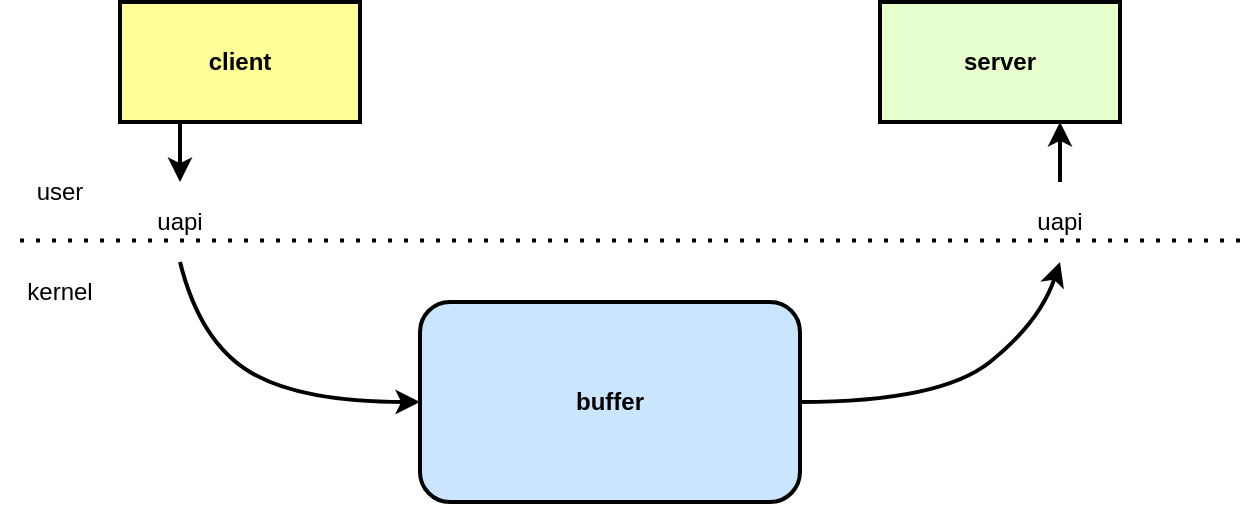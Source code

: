 <mxfile>
    <diagram id="98JbW9dDMgCvxVaC80aP" name="第 1 页">
        <mxGraphModel dx="1192" dy="623" grid="1" gridSize="10" guides="1" tooltips="1" connect="1" arrows="1" fold="1" page="1" pageScale="1" pageWidth="827" pageHeight="1169" math="0" shadow="0">
            <root>
                <mxCell id="0"/>
                <mxCell id="1" parent="0"/>
                <mxCell id="2" value="buffer" style="rounded=1;whiteSpace=wrap;html=1;strokeWidth=2;fontStyle=1;fillColor=#CCE5FF;" parent="1" vertex="1">
                    <mxGeometry x="240" y="260" width="190" height="100" as="geometry"/>
                </mxCell>
                <mxCell id="3" value="" style="endArrow=none;dashed=1;html=1;dashPattern=1 3;strokeWidth=2;" parent="1" edge="1">
                    <mxGeometry width="50" height="50" relative="1" as="geometry">
                        <mxPoint x="40" y="229.31" as="sourcePoint"/>
                        <mxPoint x="650" y="229.31" as="targetPoint"/>
                    </mxGeometry>
                </mxCell>
                <mxCell id="4" value="client" style="rounded=0;whiteSpace=wrap;html=1;strokeWidth=2;fontStyle=1;fillColor=#FFFF99;" parent="1" vertex="1">
                    <mxGeometry x="90" y="110" width="120" height="60" as="geometry"/>
                </mxCell>
                <mxCell id="5" value="server" style="rounded=0;whiteSpace=wrap;html=1;strokeWidth=2;fontStyle=1;fillColor=#E6FFCC;" parent="1" vertex="1">
                    <mxGeometry x="470" y="110" width="120" height="60" as="geometry"/>
                </mxCell>
                <mxCell id="9" value="" style="endArrow=classic;html=1;exitX=0.25;exitY=1;exitDx=0;exitDy=0;strokeWidth=2;entryX=0.5;entryY=0;entryDx=0;entryDy=0;" parent="1" source="4" target="14" edge="1">
                    <mxGeometry width="50" height="50" relative="1" as="geometry">
                        <mxPoint x="80" y="290" as="sourcePoint"/>
                        <mxPoint x="120" y="200" as="targetPoint"/>
                    </mxGeometry>
                </mxCell>
                <mxCell id="10" value="" style="endArrow=classic;html=1;entryX=0.75;entryY=1;entryDx=0;entryDy=0;strokeWidth=2;exitX=0.5;exitY=0;exitDx=0;exitDy=0;" parent="1" source="16" target="5" edge="1">
                    <mxGeometry width="50" height="50" relative="1" as="geometry">
                        <mxPoint x="560" y="210" as="sourcePoint"/>
                        <mxPoint x="130" y="230" as="targetPoint"/>
                    </mxGeometry>
                </mxCell>
                <mxCell id="11" value="" style="curved=1;endArrow=classic;html=1;entryX=0;entryY=0.5;entryDx=0;entryDy=0;strokeWidth=2;exitX=0.5;exitY=1;exitDx=0;exitDy=0;" parent="1" source="14" target="2" edge="1">
                    <mxGeometry width="50" height="50" relative="1" as="geometry">
                        <mxPoint x="120" y="230" as="sourcePoint"/>
                        <mxPoint x="180" y="310" as="targetPoint"/>
                        <Array as="points">
                            <mxPoint x="130" y="280"/>
                            <mxPoint x="180" y="310"/>
                        </Array>
                    </mxGeometry>
                </mxCell>
                <mxCell id="12" value="" style="curved=1;endArrow=classic;html=1;exitX=1;exitY=0.5;exitDx=0;exitDy=0;strokeWidth=2;entryX=0.5;entryY=1;entryDx=0;entryDy=0;" parent="1" source="2" target="16" edge="1">
                    <mxGeometry width="50" height="50" relative="1" as="geometry">
                        <mxPoint x="130" y="230" as="sourcePoint"/>
                        <mxPoint x="560" y="240" as="targetPoint"/>
                        <Array as="points">
                            <mxPoint x="500" y="310"/>
                            <mxPoint x="550" y="270"/>
                        </Array>
                    </mxGeometry>
                </mxCell>
                <mxCell id="14" value="uapi" style="text;html=1;align=center;verticalAlign=middle;whiteSpace=wrap;rounded=0;" parent="1" vertex="1">
                    <mxGeometry x="90" y="200" width="60" height="40" as="geometry"/>
                </mxCell>
                <mxCell id="16" value="uapi" style="text;html=1;align=center;verticalAlign=middle;whiteSpace=wrap;rounded=0;" parent="1" vertex="1">
                    <mxGeometry x="530" y="200" width="60" height="40" as="geometry"/>
                </mxCell>
                <mxCell id="17" value="user" style="text;html=1;align=center;verticalAlign=middle;whiteSpace=wrap;rounded=0;" parent="1" vertex="1">
                    <mxGeometry x="30" y="190" width="60" height="30" as="geometry"/>
                </mxCell>
                <mxCell id="18" value="kernel" style="text;html=1;align=center;verticalAlign=middle;whiteSpace=wrap;rounded=0;" parent="1" vertex="1">
                    <mxGeometry x="30" y="240" width="60" height="30" as="geometry"/>
                </mxCell>
            </root>
        </mxGraphModel>
    </diagram>
</mxfile>